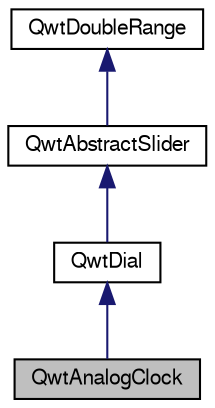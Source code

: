 digraph G
{
  edge [fontname="FreeSans",fontsize="10",labelfontname="FreeSans",labelfontsize="10"];
  node [fontname="FreeSans",fontsize="10",shape=record];
  Node1 [label="QwtAnalogClock",height=0.2,width=0.4,color="black", fillcolor="grey75", style="filled" fontcolor="black"];
  Node2 -> Node1 [dir="back",color="midnightblue",fontsize="10",style="solid",fontname="FreeSans"];
  Node2 [label="QwtDial",height=0.2,width=0.4,color="black", fillcolor="white", style="filled",URL="$class_qwt_dial.html",tooltip="QwtDial class provides a rounded range control."];
  Node3 -> Node2 [dir="back",color="midnightblue",fontsize="10",style="solid",fontname="FreeSans"];
  Node3 [label="QwtAbstractSlider",height=0.2,width=0.4,color="black", fillcolor="white", style="filled",URL="$class_qwt_abstract_slider.html",tooltip="An abstract base class for slider widgets."];
  Node4 -> Node3 [dir="back",color="midnightblue",fontsize="10",style="solid",fontname="FreeSans"];
  Node4 [label="QwtDoubleRange",height=0.2,width=0.4,color="black", fillcolor="white", style="filled",URL="$class_qwt_double_range.html",tooltip="A class which controls a value within an interval."];
}

